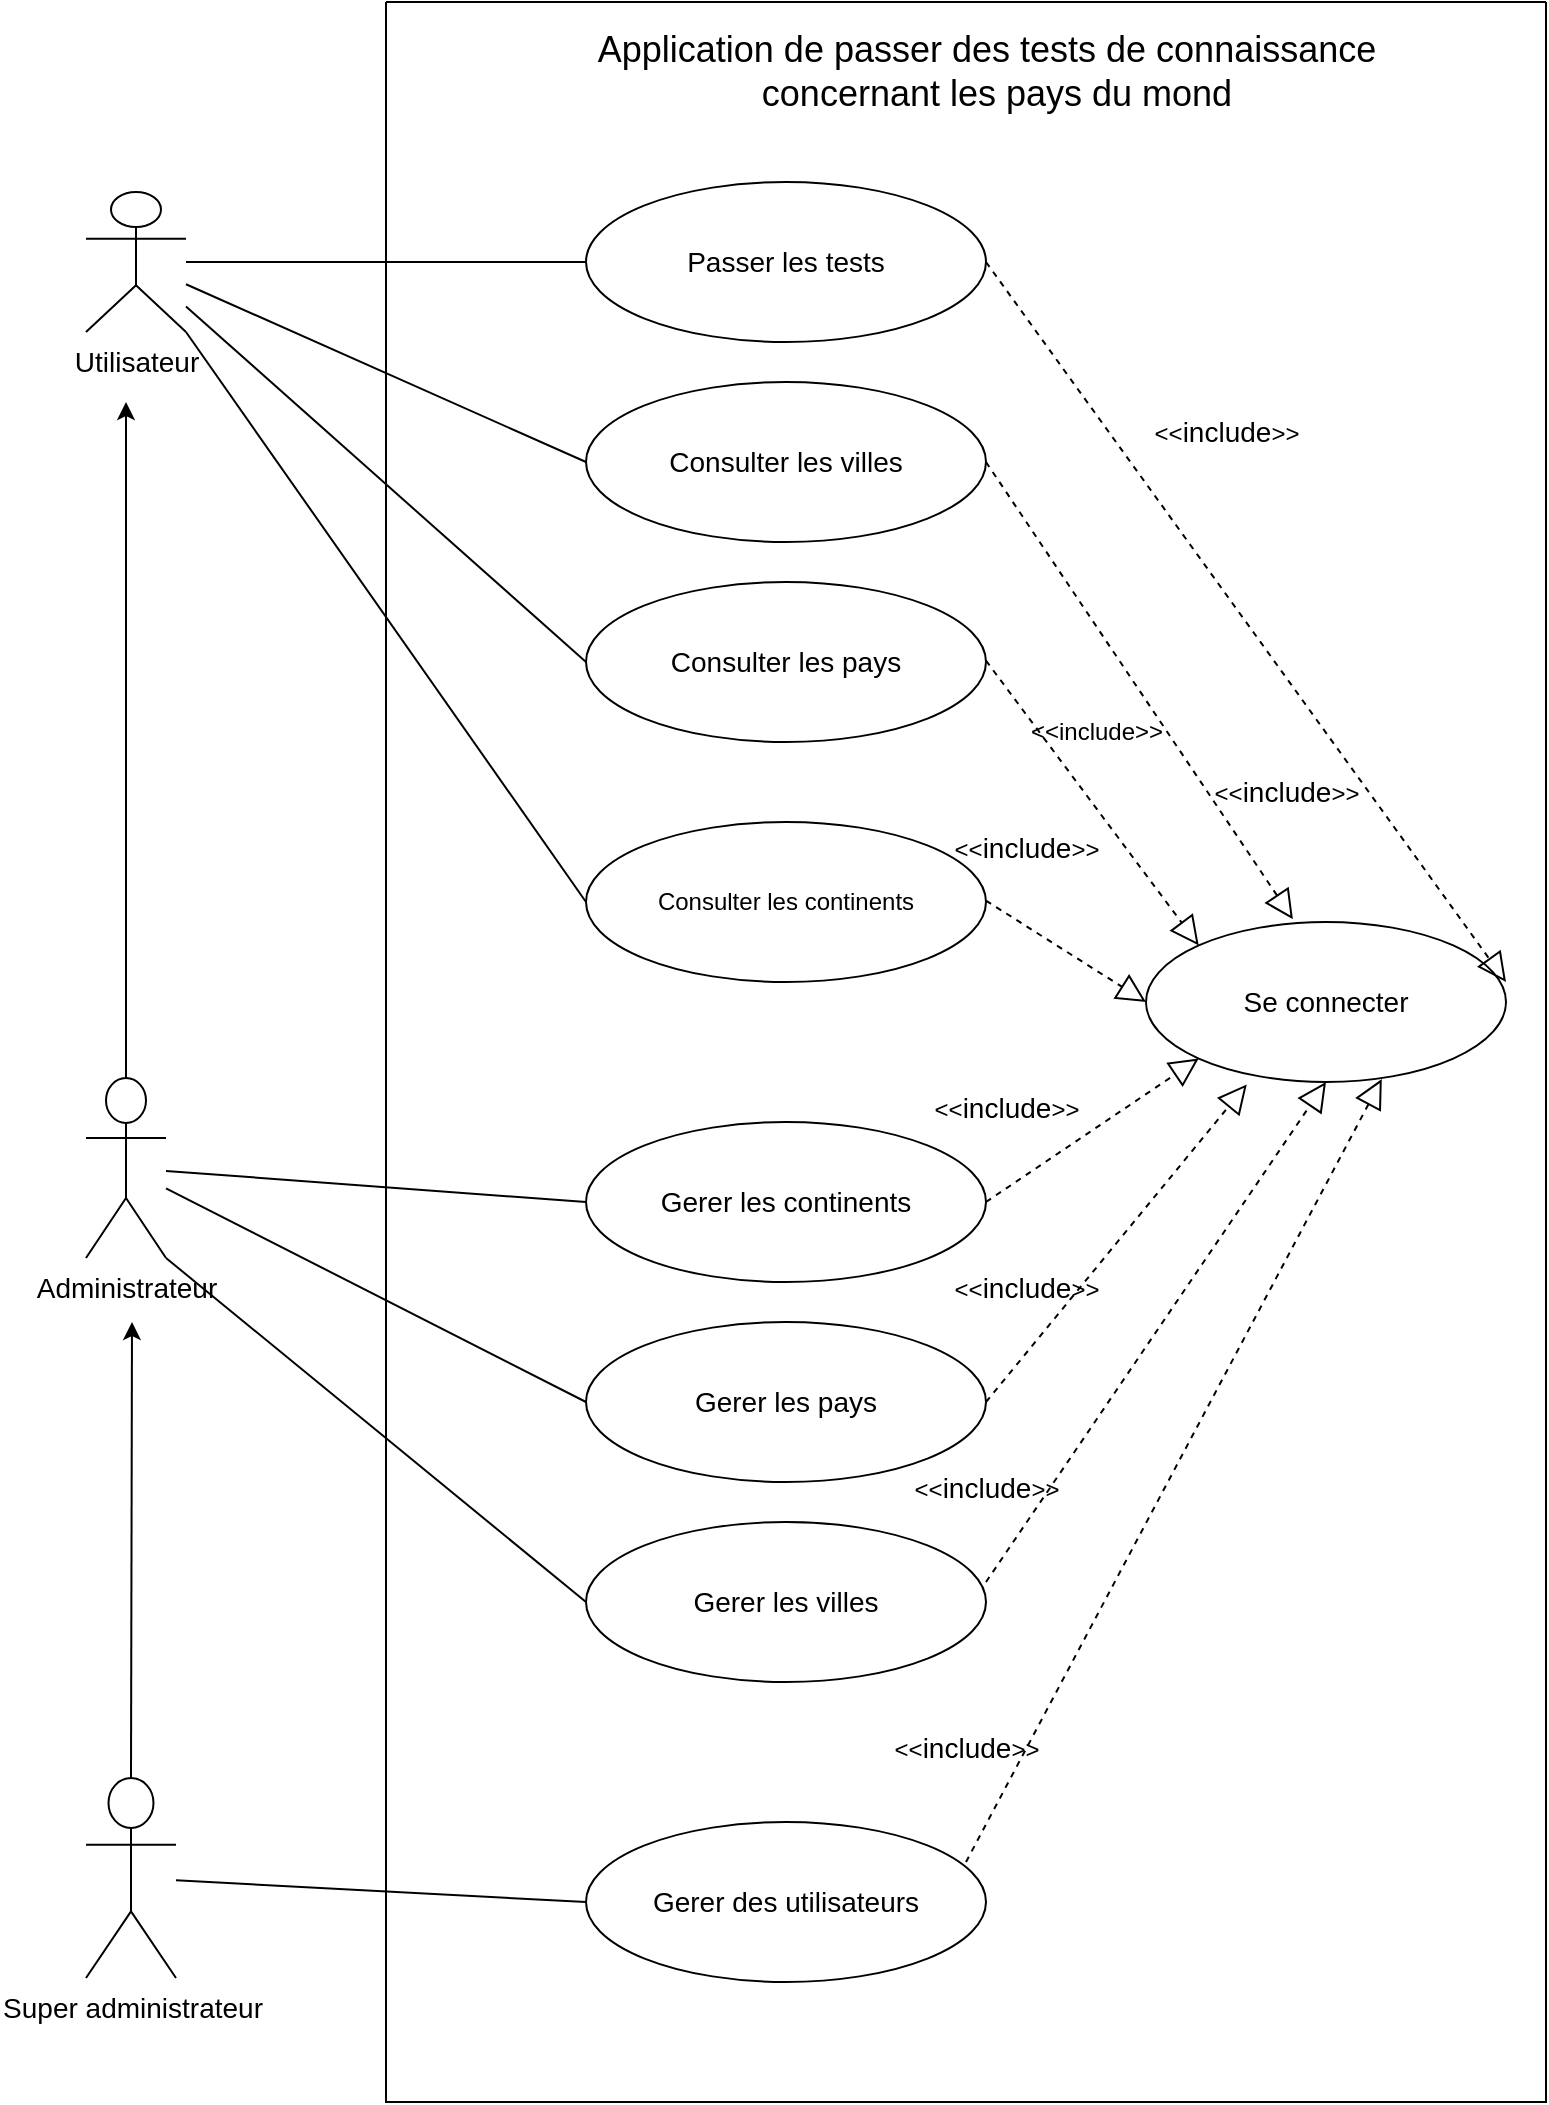 <mxfile version="28.2.0">
  <diagram name="Page-1" id="0Tlv5p3fIX01DbOJ3W_C">
    <mxGraphModel dx="1186" dy="755" grid="1" gridSize="10" guides="1" tooltips="1" connect="1" arrows="1" fold="1" page="1" pageScale="1" pageWidth="827" pageHeight="1169" math="0" shadow="0">
      <root>
        <mxCell id="0" />
        <mxCell id="1" parent="0" />
        <mxCell id="hA3QPDLbO7z5fAkWYZ9S-2" value="" style="swimlane;startSize=0;" parent="1" vertex="1">
          <mxGeometry x="220" y="30" width="580" height="1050" as="geometry" />
        </mxCell>
        <mxCell id="hA3QPDLbO7z5fAkWYZ9S-3" value="&lt;font style=&quot;font-size: 18px;&quot;&gt;Application de passer des tests de connaissance&amp;nbsp;&amp;nbsp;&lt;/font&gt;&lt;div&gt;&lt;font style=&quot;font-size: 18px;&quot;&gt;concernant les pays du mond&lt;/font&gt;&lt;/div&gt;" style="text;html=1;align=center;verticalAlign=middle;resizable=0;points=[];autosize=1;strokeColor=none;fillColor=none;" parent="hA3QPDLbO7z5fAkWYZ9S-2" vertex="1">
          <mxGeometry x="95" y="5" width="420" height="60" as="geometry" />
        </mxCell>
        <mxCell id="hA3QPDLbO7z5fAkWYZ9S-5" value="&lt;font style=&quot;font-size: 14px;&quot;&gt;Passer les tests&lt;/font&gt;" style="ellipse;whiteSpace=wrap;html=1;" parent="hA3QPDLbO7z5fAkWYZ9S-2" vertex="1">
          <mxGeometry x="100" y="90" width="200" height="80" as="geometry" />
        </mxCell>
        <mxCell id="hA3QPDLbO7z5fAkWYZ9S-9" value="&lt;font style=&quot;font-size: 14px;&quot;&gt;Consulter les villes&lt;/font&gt;" style="ellipse;whiteSpace=wrap;html=1;" parent="hA3QPDLbO7z5fAkWYZ9S-2" vertex="1">
          <mxGeometry x="100" y="190" width="200" height="80" as="geometry" />
        </mxCell>
        <mxCell id="hA3QPDLbO7z5fAkWYZ9S-10" value="&lt;font style=&quot;font-size: 14px;&quot;&gt;Consulter les pays&lt;/font&gt;" style="ellipse;whiteSpace=wrap;html=1;" parent="hA3QPDLbO7z5fAkWYZ9S-2" vertex="1">
          <mxGeometry x="100" y="290" width="200" height="80" as="geometry" />
        </mxCell>
        <mxCell id="hA3QPDLbO7z5fAkWYZ9S-11" value="Consulter les continents" style="ellipse;whiteSpace=wrap;html=1;" parent="hA3QPDLbO7z5fAkWYZ9S-2" vertex="1">
          <mxGeometry x="100" y="410" width="200" height="80" as="geometry" />
        </mxCell>
        <mxCell id="hA3QPDLbO7z5fAkWYZ9S-13" style="edgeStyle=orthogonalEdgeStyle;rounded=0;orthogonalLoop=1;jettySize=auto;html=1;exitX=0.5;exitY=1;exitDx=0;exitDy=0;" parent="hA3QPDLbO7z5fAkWYZ9S-2" source="hA3QPDLbO7z5fAkWYZ9S-5" target="hA3QPDLbO7z5fAkWYZ9S-5" edge="1">
          <mxGeometry relative="1" as="geometry" />
        </mxCell>
        <mxCell id="hA3QPDLbO7z5fAkWYZ9S-20" value="&lt;font style=&quot;font-size: 14px;&quot;&gt;Gerer les pays&lt;/font&gt;" style="ellipse;whiteSpace=wrap;html=1;" parent="hA3QPDLbO7z5fAkWYZ9S-2" vertex="1">
          <mxGeometry x="100" y="660" width="200" height="80" as="geometry" />
        </mxCell>
        <mxCell id="hA3QPDLbO7z5fAkWYZ9S-21" value="&lt;font style=&quot;font-size: 14px;&quot;&gt;Gerer les villes&lt;/font&gt;" style="ellipse;whiteSpace=wrap;html=1;" parent="hA3QPDLbO7z5fAkWYZ9S-2" vertex="1">
          <mxGeometry x="100" y="760" width="200" height="80" as="geometry" />
        </mxCell>
        <mxCell id="hA3QPDLbO7z5fAkWYZ9S-26" value="&lt;font style=&quot;font-size: 14px;&quot;&gt;Gerer des utilisateurs&lt;/font&gt;" style="ellipse;whiteSpace=wrap;html=1;" parent="hA3QPDLbO7z5fAkWYZ9S-2" vertex="1">
          <mxGeometry x="100" y="910" width="200" height="80" as="geometry" />
        </mxCell>
        <mxCell id="hA3QPDLbO7z5fAkWYZ9S-31" value="&lt;font style=&quot;font-size: 14px;&quot;&gt;Se connecter&lt;/font&gt;" style="ellipse;whiteSpace=wrap;html=1;" parent="hA3QPDLbO7z5fAkWYZ9S-2" vertex="1">
          <mxGeometry x="380" y="460" width="180" height="80" as="geometry" />
        </mxCell>
        <mxCell id="hA3QPDLbO7z5fAkWYZ9S-32" value="" style="endArrow=block;dashed=1;endFill=0;endSize=12;html=1;rounded=0;entryX=0;entryY=0.5;entryDx=0;entryDy=0;" parent="hA3QPDLbO7z5fAkWYZ9S-2" target="hA3QPDLbO7z5fAkWYZ9S-31" edge="1">
          <mxGeometry width="160" relative="1" as="geometry">
            <mxPoint x="300" y="449.33" as="sourcePoint" />
            <mxPoint x="460" y="449.33" as="targetPoint" />
          </mxGeometry>
        </mxCell>
        <mxCell id="hA3QPDLbO7z5fAkWYZ9S-33" value="" style="endArrow=block;dashed=1;endFill=0;endSize=12;html=1;rounded=0;entryX=0;entryY=0;entryDx=0;entryDy=0;" parent="hA3QPDLbO7z5fAkWYZ9S-2" target="hA3QPDLbO7z5fAkWYZ9S-31" edge="1">
          <mxGeometry width="160" relative="1" as="geometry">
            <mxPoint x="300" y="329.33" as="sourcePoint" />
            <mxPoint x="460" y="329.33" as="targetPoint" />
          </mxGeometry>
        </mxCell>
        <mxCell id="hA3QPDLbO7z5fAkWYZ9S-34" value="" style="endArrow=block;dashed=1;endFill=0;endSize=12;html=1;rounded=0;entryX=0.408;entryY=-0.018;entryDx=0;entryDy=0;entryPerimeter=0;exitX=1;exitY=0.5;exitDx=0;exitDy=0;" parent="hA3QPDLbO7z5fAkWYZ9S-2" source="hA3QPDLbO7z5fAkWYZ9S-9" target="hA3QPDLbO7z5fAkWYZ9S-31" edge="1">
          <mxGeometry width="160" relative="1" as="geometry">
            <mxPoint x="310" y="229.33" as="sourcePoint" />
            <mxPoint x="470" y="229.33" as="targetPoint" />
          </mxGeometry>
        </mxCell>
        <mxCell id="hA3QPDLbO7z5fAkWYZ9S-35" value="" style="endArrow=block;dashed=1;endFill=0;endSize=12;html=1;rounded=0;exitX=1;exitY=0.5;exitDx=0;exitDy=0;entryX=1;entryY=0.375;entryDx=0;entryDy=0;entryPerimeter=0;" parent="hA3QPDLbO7z5fAkWYZ9S-2" source="hA3QPDLbO7z5fAkWYZ9S-5" target="hA3QPDLbO7z5fAkWYZ9S-31" edge="1">
          <mxGeometry width="160" relative="1" as="geometry">
            <mxPoint x="350" y="210" as="sourcePoint" />
            <mxPoint x="510" y="210" as="targetPoint" />
          </mxGeometry>
        </mxCell>
        <mxCell id="hA3QPDLbO7z5fAkWYZ9S-36" value="" style="endArrow=block;dashed=1;endFill=0;endSize=12;html=1;rounded=0;entryX=0;entryY=1;entryDx=0;entryDy=0;" parent="hA3QPDLbO7z5fAkWYZ9S-2" target="hA3QPDLbO7z5fAkWYZ9S-31" edge="1">
          <mxGeometry width="160" relative="1" as="geometry">
            <mxPoint x="300" y="600" as="sourcePoint" />
            <mxPoint x="460" y="600" as="targetPoint" />
          </mxGeometry>
        </mxCell>
        <mxCell id="hA3QPDLbO7z5fAkWYZ9S-37" value="" style="endArrow=block;dashed=1;endFill=0;endSize=12;html=1;rounded=0;exitX=1;exitY=0.5;exitDx=0;exitDy=0;entryX=0.28;entryY=1.015;entryDx=0;entryDy=0;entryPerimeter=0;" parent="hA3QPDLbO7z5fAkWYZ9S-2" source="hA3QPDLbO7z5fAkWYZ9S-20" target="hA3QPDLbO7z5fAkWYZ9S-31" edge="1">
          <mxGeometry width="160" relative="1" as="geometry">
            <mxPoint x="330" y="660" as="sourcePoint" />
            <mxPoint x="490" y="660" as="targetPoint" />
          </mxGeometry>
        </mxCell>
        <mxCell id="hA3QPDLbO7z5fAkWYZ9S-38" value="" style="endArrow=block;dashed=1;endFill=0;endSize=12;html=1;rounded=0;entryX=0.5;entryY=1;entryDx=0;entryDy=0;" parent="hA3QPDLbO7z5fAkWYZ9S-2" target="hA3QPDLbO7z5fAkWYZ9S-31" edge="1">
          <mxGeometry width="160" relative="1" as="geometry">
            <mxPoint x="300" y="790" as="sourcePoint" />
            <mxPoint x="470" y="799.33" as="targetPoint" />
          </mxGeometry>
        </mxCell>
        <mxCell id="hA3QPDLbO7z5fAkWYZ9S-39" value="" style="endArrow=block;dashed=1;endFill=0;endSize=12;html=1;rounded=0;entryX=0.655;entryY=0.982;entryDx=0;entryDy=0;entryPerimeter=0;" parent="hA3QPDLbO7z5fAkWYZ9S-2" target="hA3QPDLbO7z5fAkWYZ9S-31" edge="1">
          <mxGeometry width="160" relative="1" as="geometry">
            <mxPoint x="290" y="930" as="sourcePoint" />
            <mxPoint x="450" y="930" as="targetPoint" />
          </mxGeometry>
        </mxCell>
        <mxCell id="hA3QPDLbO7z5fAkWYZ9S-40" value="&amp;lt;&amp;lt;&lt;font style=&quot;font-size: 14px;&quot;&gt;include&lt;/font&gt;&amp;gt;&amp;gt;" style="text;html=1;align=center;verticalAlign=middle;resizable=0;points=[];autosize=1;strokeColor=none;fillColor=none;" parent="hA3QPDLbO7z5fAkWYZ9S-2" vertex="1">
          <mxGeometry x="370" y="200" width="100" height="30" as="geometry" />
        </mxCell>
        <mxCell id="hA3QPDLbO7z5fAkWYZ9S-42" value="&amp;lt;&amp;lt;&lt;font style=&quot;font-size: 14px;&quot;&gt;include&lt;/font&gt;&amp;gt;&amp;gt;" style="text;html=1;align=center;verticalAlign=middle;resizable=0;points=[];autosize=1;strokeColor=none;fillColor=none;" parent="hA3QPDLbO7z5fAkWYZ9S-2" vertex="1">
          <mxGeometry x="400" y="380" width="100" height="30" as="geometry" />
        </mxCell>
        <mxCell id="hA3QPDLbO7z5fAkWYZ9S-44" value="&amp;lt;&amp;lt;&lt;font style=&quot;font-size: 12px;&quot;&gt;include&lt;/font&gt;&amp;gt;&amp;gt;" style="text;html=1;align=center;verticalAlign=middle;resizable=0;points=[];autosize=1;strokeColor=none;fillColor=none;" parent="hA3QPDLbO7z5fAkWYZ9S-2" vertex="1">
          <mxGeometry x="310" y="350" width="90" height="30" as="geometry" />
        </mxCell>
        <mxCell id="hA3QPDLbO7z5fAkWYZ9S-4" value="&lt;font style=&quot;font-size: 14px;&quot;&gt;Utilisateur&lt;/font&gt;" style="shape=umlActor;verticalLabelPosition=bottom;verticalAlign=top;html=1;outlineConnect=0;" parent="1" vertex="1">
          <mxGeometry x="70" y="125" width="50" height="70" as="geometry" />
        </mxCell>
        <mxCell id="hA3QPDLbO7z5fAkWYZ9S-12" value="" style="endArrow=none;html=1;rounded=0;exitX=0;exitY=0.5;exitDx=0;exitDy=0;" parent="1" source="hA3QPDLbO7z5fAkWYZ9S-5" target="hA3QPDLbO7z5fAkWYZ9S-4" edge="1">
          <mxGeometry width="50" height="50" relative="1" as="geometry">
            <mxPoint x="380" y="250" as="sourcePoint" />
            <mxPoint x="430" y="200" as="targetPoint" />
          </mxGeometry>
        </mxCell>
        <mxCell id="hA3QPDLbO7z5fAkWYZ9S-14" value="" style="endArrow=none;html=1;rounded=0;entryX=0;entryY=0.5;entryDx=0;entryDy=0;" parent="1" source="hA3QPDLbO7z5fAkWYZ9S-4" target="hA3QPDLbO7z5fAkWYZ9S-9" edge="1">
          <mxGeometry width="50" height="50" relative="1" as="geometry">
            <mxPoint x="130" y="170" as="sourcePoint" />
            <mxPoint x="430" y="200" as="targetPoint" />
          </mxGeometry>
        </mxCell>
        <mxCell id="hA3QPDLbO7z5fAkWYZ9S-15" value="" style="endArrow=none;html=1;rounded=0;entryX=0;entryY=0.5;entryDx=0;entryDy=0;" parent="1" source="hA3QPDLbO7z5fAkWYZ9S-4" target="hA3QPDLbO7z5fAkWYZ9S-10" edge="1">
          <mxGeometry width="50" height="50" relative="1" as="geometry">
            <mxPoint x="120" y="220" as="sourcePoint" />
            <mxPoint x="430" y="200" as="targetPoint" />
          </mxGeometry>
        </mxCell>
        <mxCell id="hA3QPDLbO7z5fAkWYZ9S-16" value="" style="endArrow=none;html=1;rounded=0;entryX=0;entryY=0.5;entryDx=0;entryDy=0;exitX=1;exitY=1;exitDx=0;exitDy=0;exitPerimeter=0;" parent="1" source="hA3QPDLbO7z5fAkWYZ9S-4" target="hA3QPDLbO7z5fAkWYZ9S-11" edge="1">
          <mxGeometry width="50" height="50" relative="1" as="geometry">
            <mxPoint x="110" y="210" as="sourcePoint" />
            <mxPoint x="430" y="200" as="targetPoint" />
          </mxGeometry>
        </mxCell>
        <mxCell id="hA3QPDLbO7z5fAkWYZ9S-18" value="&lt;font style=&quot;font-size: 14px;&quot;&gt;Administrateur&lt;/font&gt;" style="shape=umlActor;verticalLabelPosition=bottom;verticalAlign=top;html=1;outlineConnect=0;" parent="1" vertex="1">
          <mxGeometry x="70" y="568" width="40" height="90" as="geometry" />
        </mxCell>
        <mxCell id="hA3QPDLbO7z5fAkWYZ9S-19" value="&lt;font style=&quot;font-size: 14px;&quot;&gt;Gerer les continents&lt;/font&gt;" style="ellipse;whiteSpace=wrap;html=1;" parent="1" vertex="1">
          <mxGeometry x="320" y="590" width="200" height="80" as="geometry" />
        </mxCell>
        <mxCell id="hA3QPDLbO7z5fAkWYZ9S-22" value="" style="endArrow=none;html=1;rounded=0;entryX=0;entryY=0.5;entryDx=0;entryDy=0;" parent="1" source="hA3QPDLbO7z5fAkWYZ9S-18" target="hA3QPDLbO7z5fAkWYZ9S-19" edge="1">
          <mxGeometry width="50" height="50" relative="1" as="geometry">
            <mxPoint x="380" y="660" as="sourcePoint" />
            <mxPoint x="430" y="610" as="targetPoint" />
          </mxGeometry>
        </mxCell>
        <mxCell id="hA3QPDLbO7z5fAkWYZ9S-23" value="" style="endArrow=none;html=1;rounded=0;entryX=0;entryY=0.5;entryDx=0;entryDy=0;" parent="1" source="hA3QPDLbO7z5fAkWYZ9S-18" target="hA3QPDLbO7z5fAkWYZ9S-20" edge="1">
          <mxGeometry width="50" height="50" relative="1" as="geometry">
            <mxPoint x="380" y="660" as="sourcePoint" />
            <mxPoint x="430" y="610" as="targetPoint" />
          </mxGeometry>
        </mxCell>
        <mxCell id="hA3QPDLbO7z5fAkWYZ9S-24" value="" style="endArrow=none;html=1;rounded=0;exitX=1;exitY=1;exitDx=0;exitDy=0;exitPerimeter=0;entryX=0;entryY=0.5;entryDx=0;entryDy=0;" parent="1" source="hA3QPDLbO7z5fAkWYZ9S-18" target="hA3QPDLbO7z5fAkWYZ9S-21" edge="1">
          <mxGeometry width="50" height="50" relative="1" as="geometry">
            <mxPoint x="380" y="660" as="sourcePoint" />
            <mxPoint x="430" y="610" as="targetPoint" />
          </mxGeometry>
        </mxCell>
        <mxCell id="hA3QPDLbO7z5fAkWYZ9S-25" value="&lt;font style=&quot;font-size: 14px;&quot;&gt;Super administrateur&lt;/font&gt;" style="shape=umlActor;verticalLabelPosition=bottom;verticalAlign=top;html=1;outlineConnect=0;" parent="1" vertex="1">
          <mxGeometry x="70" y="918" width="45" height="100" as="geometry" />
        </mxCell>
        <mxCell id="hA3QPDLbO7z5fAkWYZ9S-28" value="" style="endArrow=none;html=1;rounded=0;entryX=0;entryY=0.5;entryDx=0;entryDy=0;" parent="1" source="hA3QPDLbO7z5fAkWYZ9S-25" target="hA3QPDLbO7z5fAkWYZ9S-26" edge="1">
          <mxGeometry width="50" height="50" relative="1" as="geometry">
            <mxPoint x="380" y="890" as="sourcePoint" />
            <mxPoint x="430" y="840" as="targetPoint" />
          </mxGeometry>
        </mxCell>
        <mxCell id="hA3QPDLbO7z5fAkWYZ9S-29" value="" style="endArrow=classic;html=1;rounded=0;exitX=0.5;exitY=0;exitDx=0;exitDy=0;exitPerimeter=0;" parent="1" source="hA3QPDLbO7z5fAkWYZ9S-25" edge="1">
          <mxGeometry width="50" height="50" relative="1" as="geometry">
            <mxPoint x="380" y="890" as="sourcePoint" />
            <mxPoint x="93" y="690" as="targetPoint" />
          </mxGeometry>
        </mxCell>
        <mxCell id="hA3QPDLbO7z5fAkWYZ9S-30" value="" style="endArrow=classic;html=1;rounded=0;exitX=0.5;exitY=0;exitDx=0;exitDy=0;exitPerimeter=0;" parent="1" source="hA3QPDLbO7z5fAkWYZ9S-18" edge="1">
          <mxGeometry width="50" height="50" relative="1" as="geometry">
            <mxPoint x="380" y="630" as="sourcePoint" />
            <mxPoint x="90" y="230" as="targetPoint" />
          </mxGeometry>
        </mxCell>
        <mxCell id="hA3QPDLbO7z5fAkWYZ9S-45" value="&amp;lt;&amp;lt;&lt;font style=&quot;font-size: 14px;&quot;&gt;include&lt;/font&gt;&amp;gt;&amp;gt;" style="text;html=1;align=center;verticalAlign=middle;resizable=0;points=[];autosize=1;strokeColor=none;fillColor=none;" parent="1" vertex="1">
          <mxGeometry x="490" y="438" width="100" height="30" as="geometry" />
        </mxCell>
        <mxCell id="hA3QPDLbO7z5fAkWYZ9S-46" value="&amp;lt;&amp;lt;&lt;font style=&quot;font-size: 14px;&quot;&gt;include&lt;/font&gt;&amp;gt;&amp;gt;" style="text;html=1;align=center;verticalAlign=middle;resizable=0;points=[];autosize=1;strokeColor=none;fillColor=none;" parent="1" vertex="1">
          <mxGeometry x="480" y="568" width="100" height="30" as="geometry" />
        </mxCell>
        <mxCell id="hA3QPDLbO7z5fAkWYZ9S-47" value="&amp;lt;&amp;lt;&lt;font style=&quot;font-size: 14px;&quot;&gt;include&lt;/font&gt;&amp;gt;&amp;gt;" style="text;html=1;align=center;verticalAlign=middle;resizable=0;points=[];autosize=1;strokeColor=none;fillColor=none;" parent="1" vertex="1">
          <mxGeometry x="490" y="658" width="100" height="30" as="geometry" />
        </mxCell>
        <mxCell id="hA3QPDLbO7z5fAkWYZ9S-48" value="&amp;lt;&amp;lt;&lt;font style=&quot;font-size: 14px;&quot;&gt;include&lt;/font&gt;&amp;gt;&amp;gt;" style="text;html=1;align=center;verticalAlign=middle;resizable=0;points=[];autosize=1;strokeColor=none;fillColor=none;" parent="1" vertex="1">
          <mxGeometry x="470" y="758" width="100" height="30" as="geometry" />
        </mxCell>
        <mxCell id="hA3QPDLbO7z5fAkWYZ9S-49" value="&amp;lt;&amp;lt;&lt;font style=&quot;font-size: 14px;&quot;&gt;include&lt;/font&gt;&amp;gt;&amp;gt;" style="text;html=1;align=center;verticalAlign=middle;resizable=0;points=[];autosize=1;strokeColor=none;fillColor=none;" parent="1" vertex="1">
          <mxGeometry x="460" y="888" width="100" height="30" as="geometry" />
        </mxCell>
      </root>
    </mxGraphModel>
  </diagram>
</mxfile>
